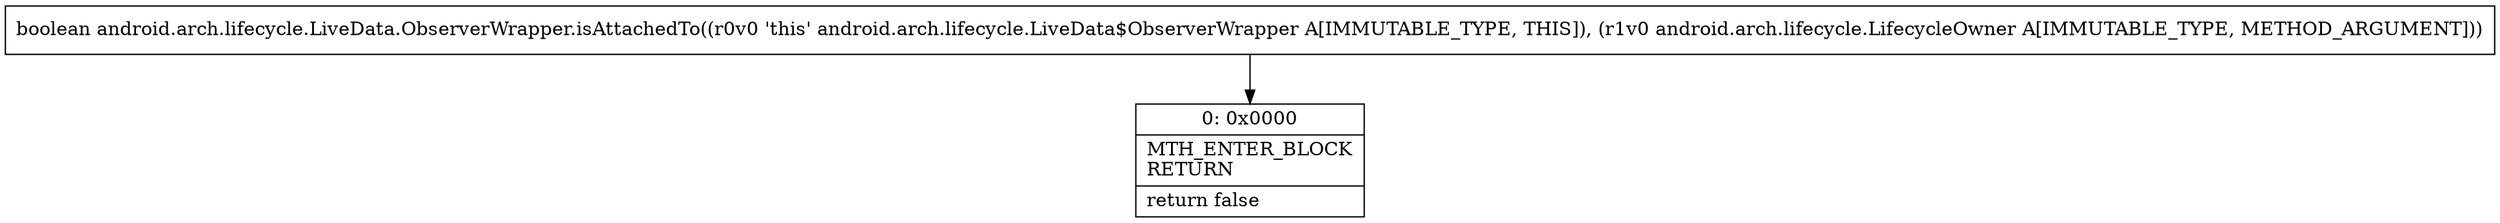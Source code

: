 digraph "CFG forandroid.arch.lifecycle.LiveData.ObserverWrapper.isAttachedTo(Landroid\/arch\/lifecycle\/LifecycleOwner;)Z" {
Node_0 [shape=record,label="{0\:\ 0x0000|MTH_ENTER_BLOCK\lRETURN\l|return false\l}"];
MethodNode[shape=record,label="{boolean android.arch.lifecycle.LiveData.ObserverWrapper.isAttachedTo((r0v0 'this' android.arch.lifecycle.LiveData$ObserverWrapper A[IMMUTABLE_TYPE, THIS]), (r1v0 android.arch.lifecycle.LifecycleOwner A[IMMUTABLE_TYPE, METHOD_ARGUMENT])) }"];
MethodNode -> Node_0;
}

